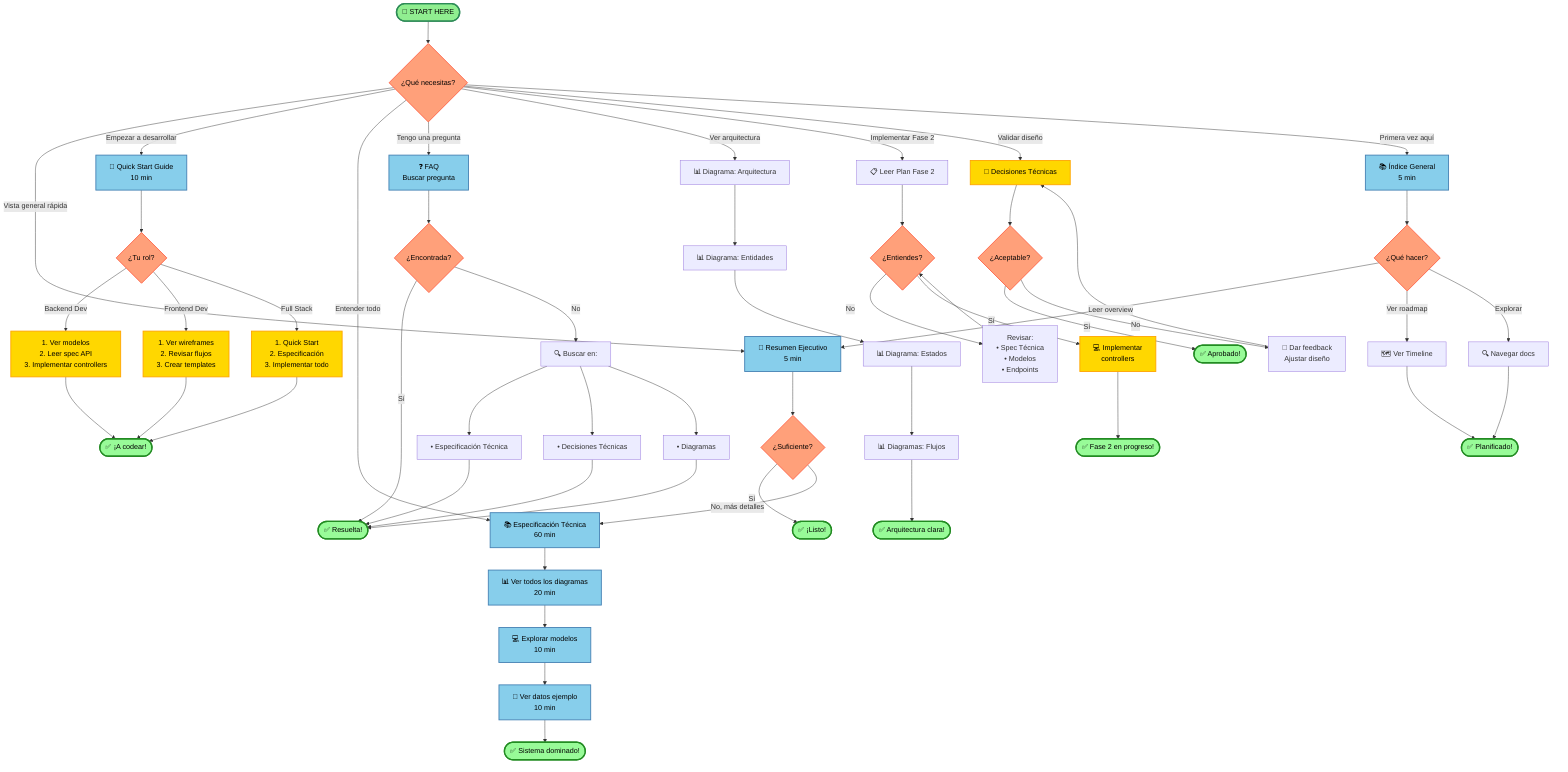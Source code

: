 graph TB
    Start([🚀 START HERE])
    
    Start --> Question{¿Qué necesitas?}
    
    %% Path 1: Overview rápido
    Question -->|Vista general rápida| Overview[📄 Resumen Ejecutivo<br/>5 min]
    Overview --> OverviewDone{¿Suficiente?}
    OverviewDone -->|Sí| Done1([✅ ¡Listo!])
    OverviewDone -->|No, más detalles| Technical
    
    %% Path 2: Empezar a desarrollar
    Question -->|Empezar a desarrollar| QuickStart[📖 Quick Start Guide<br/>10 min]
    QuickStart --> QuickRole{¿Tu rol?}
    QuickRole -->|Backend Dev| BackendPath[1. Ver modelos<br/>2. Leer spec API<br/>3. Implementar controllers]
    QuickRole -->|Frontend Dev| FrontendPath[1. Ver wireframes<br/>2. Revisar flujos<br/>3. Crear templates]
    QuickRole -->|Full Stack| FullPath[1. Quick Start<br/>2. Especificación<br/>3. Implementar todo]
    BackendPath --> Done2([✅ ¡A codear!])
    FrontendPath --> Done2
    FullPath --> Done2
    
    %% Path 3: Entender el sistema completo
    Question -->|Entender todo| Technical[📚 Especificación Técnica<br/>60 min]
    Technical --> Diagrams[📊 Ver todos los diagramas<br/>20 min]
    Diagrams --> Models[💻 Explorar modelos<br/>10 min]
    Models --> Data[💾 Ver datos ejemplo<br/>10 min]
    Data --> Done3([✅ Sistema dominado!])
    
    %% Path 4: Resolver dudas específicas
    Question -->|Tengo una pregunta| FAQ[❓ FAQ<br/>Buscar pregunta]
    FAQ --> FAQFound{¿Encontrada?}
    FAQFound -->|Sí| Done4([✅ Resuelta!])
    FAQFound -->|No| SearchMore[🔍 Buscar en:]
    SearchMore --> SearchOpt1[• Especificación Técnica]
    SearchMore --> SearchOpt2[• Decisiones Técnicas]
    SearchMore --> SearchOpt3[• Diagramas]
    SearchOpt1 --> Done4
    SearchOpt2 --> Done4
    SearchOpt3 --> Done4
    
    %% Path 5: Ver arquitectura
    Question -->|Ver arquitectura| ArchDiag[📊 Diagrama: Arquitectura]
    ArchDiag --> ERD[📊 Diagrama: Entidades]
    ERD --> StateMachine[📊 Diagrama: Estados]
    StateMachine --> SeqDiag[📊 Diagramas: Flujos]
    SeqDiag --> Done5([✅ Arquitectura clara!])
    
    %% Path 6: Implementar siguiente fase
    Question -->|Implementar Fase 2| Phase2[📋 Leer Plan Fase 2]
    Phase2 --> Phase2Check{¿Entiendes?}
    Phase2Check -->|No| Phase2Docs[Revisar:<br/>• Spec Técnica<br/>• Modelos<br/>• Endpoints]
    Phase2Docs --> Phase2Check
    Phase2Check -->|Sí| Phase2Code[💻 Implementar<br/>controllers]
    Phase2Code --> Done6([✅ Fase 2 en progreso!])
    
    %% Path 7: Validar diseño
    Question -->|Validar diseño| Decisions[🧠 Decisiones Técnicas]
    Decisions --> DecisionsCheck{¿Aceptable?}
    DecisionsCheck -->|Sí| Approved([✅ Aprobado!])
    DecisionsCheck -->|No| Feedback[📝 Dar feedback<br/>Ajustar diseño]
    Feedback --> Decisions
    
    %% Path 8: Primera vez aquí
    Question -->|Primera vez aquí| Index[📚 Índice General<br/>5 min]
    Index --> IndexChoice{¿Qué hacer?}
    IndexChoice -->|Leer overview| Overview
    IndexChoice -->|Ver roadmap| Roadmap[🗺️ Ver Timeline]
    IndexChoice -->|Explorar| Explore[🔍 Navegar docs]
    Roadmap --> Done7([✅ Planificado!])
    Explore --> Done7
    
    %% Estilos
    classDef startStyle fill:#90EE90,stroke:#2E8B57,stroke-width:3px,color:#000
    classDef docStyle fill:#87CEEB,stroke:#4682B4,stroke-width:2px,color:#000
    classDef actionStyle fill:#FFD700,stroke:#FFA500,stroke-width:2px,color:#000
    classDef doneStyle fill:#98FB98,stroke:#228B22,stroke-width:3px,color:#000
    classDef questionStyle fill:#FFA07A,stroke:#FF6347,stroke-width:2px,color:#000
    
    class Start startStyle
    class Overview,QuickStart,Technical,FAQ,Index,Diagrams,Models,Data docStyle
    class BackendPath,FrontendPath,FullPath,Phase2Code,Decisions actionStyle
    class Done1,Done2,Done3,Done4,Done5,Done6,Done7,Approved doneStyle
    class Question,OverviewDone,QuickRole,FAQFound,Phase2Check,DecisionsCheck,IndexChoice questionStyle